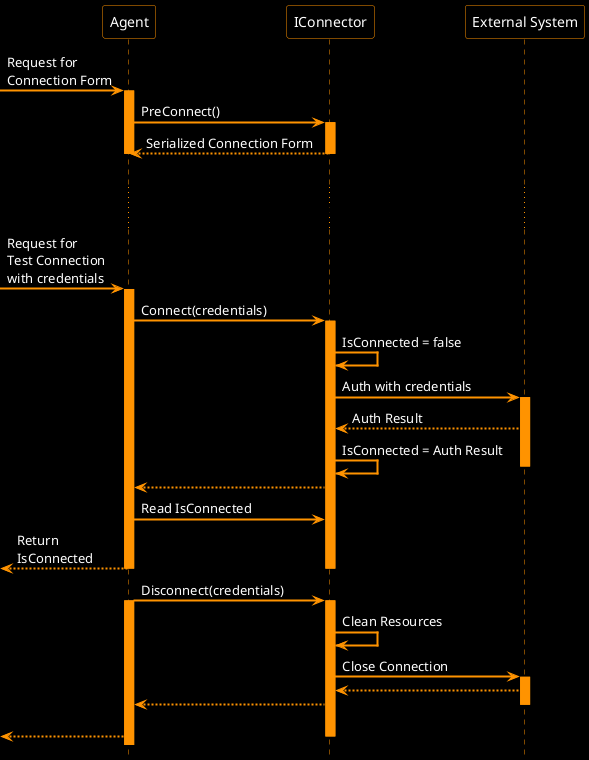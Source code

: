 @startuml

!define SHOW_PRECONNECT
!define SHOW_CONNECT
!define SHOW_DISCONNECT

skinparam backgroundColor #000000
skinparam shadowing false
skinparam sequenceArrowThickness 2

skinparam sequence {
    ArrowColor #FF9300
    ArrowFontName "Iosevka SS08"
    ArrowFontColor #FFFFFF
    
    DelayFontName "Iosevka SS08"
    DelayFontColor #FFFFFF

    LifeLineBorderColor #FF9300
    LifeLineBackgroundColor #FF9300

    ParticipantBorderColor #FF9300
    ParticipantBackgroundColor #000000
    ParticipantFontName "Iosevka SS08"
    ParticipantFontColor #FFFFFF
}

hide footbox

participant "Agent" as A
participant "IConnector" as C

!ifdef SHOW_CONNECT || SHOW_DISCONNECT
participant "External System" as E
!endif

!ifdef SHOW_PRECONNECT
[-> A: Request for\nConnection Form
activate A
A -> C: PreConnect()
activate C
C --> A: Serialized Connection Form
deactivate C
deactivate A
!endif

!ifdef SHOW_CONNECT
|||
... User fills Connection Form with credentials and press "OK" ...

[-> A: Request for\nTest Connection\nwith credentials
activate A
A -> C: Connect(credentials)
activate C
C -> C: IsConnected = false
C -> E: Auth with credentials
activate E
E --> C: Auth Result
C -> C: IsConnected = Auth Result
deactivate E
C --> A
A -> C: Read IsConnected 
[<-- A: Return\nIsConnected 
deactivate C
deactivate A
!endif

!ifdef SHOW_DISCONNECT
A -> C: Disconnect(credentials)
activate A
activate C
C -> C: Clean Resources
C -> E: Close Connection
activate E
E --> C
C --> A
deactivate E
[<-- A: \t\t
deactivate E
deactivate C
!endif

@enduml
